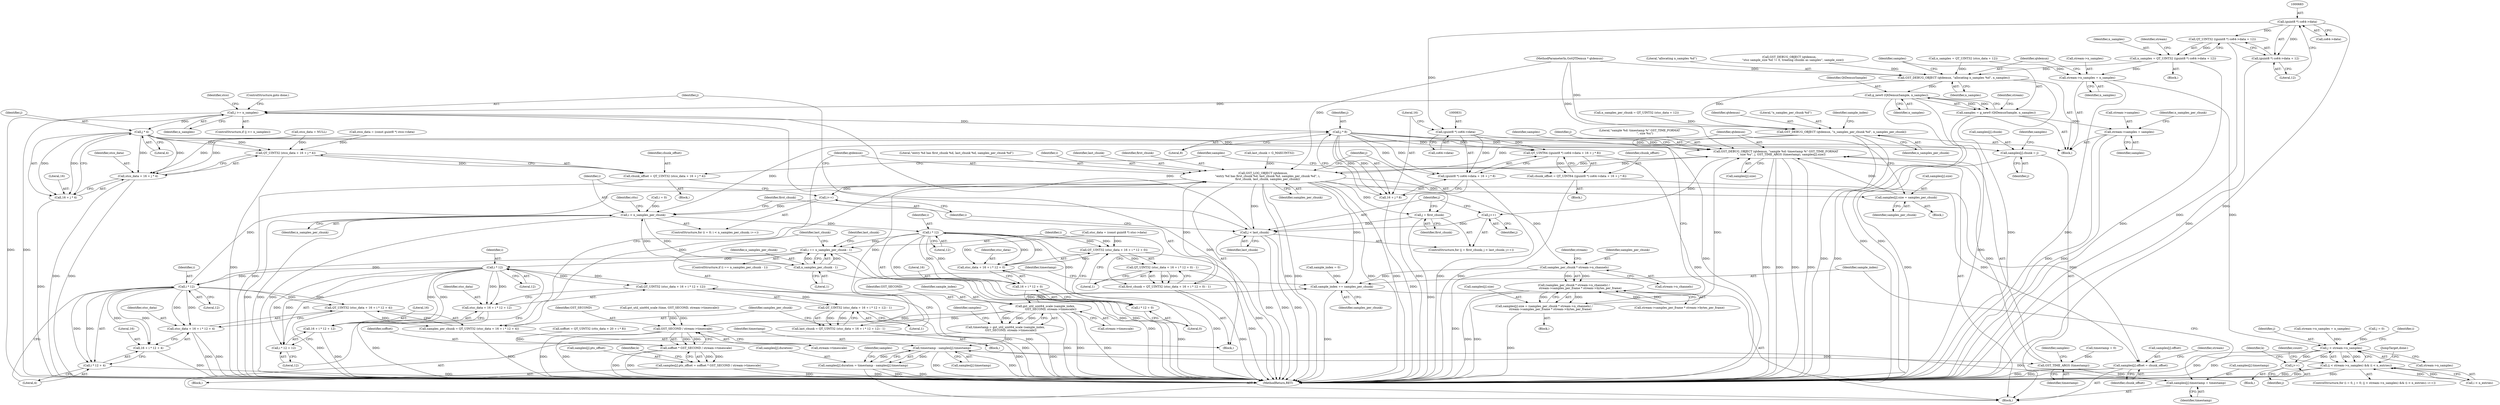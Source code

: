 digraph "0_gstreamer_bdc20b9baf13564d9a061343416395f8f9a92b53@pointer" {
"1000682" [label="(Call,(guint8 *) co64->data)"];
"1000680" [label="(Call,QT_UINT32 ((guint8 *) co64->data + 12))"];
"1000678" [label="(Call,n_samples = QT_UINT32 ((guint8 *) co64->data + 12))"];
"1000688" [label="(Call,stream->n_samples = n_samples)"];
"1000973" [label="(Call,j < stream->n_samples)"];
"1000972" [label="(Call,(j < stream->n_samples) && (i < n_entries))"];
"1001014" [label="(Call,j++)"];
"1000693" [label="(Call,GST_DEBUG_OBJECT (qtdemux, \"allocating n_samples %d\", n_samples))"];
"1000699" [label="(Call,g_new0 (QtDemuxSample, n_samples))"];
"1000697" [label="(Call,samples = g_new0 (QtDemuxSample, n_samples))"];
"1000702" [label="(Call,stream->samples = samples)"];
"1000807" [label="(Call,j >= n_samples)"];
"1000821" [label="(Call,j * 4)"];
"1000816" [label="(Call,QT_UINT32 (stco_data + 16 + j * 4))"];
"1000814" [label="(Call,chunk_offset = QT_UINT32 (stco_data + 16 + j * 4))"];
"1000847" [label="(Call,samples[j].offset = chunk_offset)"];
"1000817" [label="(Call,stco_data + 16 + j * 4)"];
"1000819" [label="(Call,16 + j * 4)"];
"1000840" [label="(Call,samples[j].chunk = j)"];
"1000891" [label="(Call,GST_DEBUG_OBJECT (qtdemux, \"sample %d: timestamp %\" GST_TIME_FORMAT\n            \", size %u\", j, GST_TIME_ARGS (timestamp), samples[j].size))"];
"1000788" [label="(Call,GST_LOG_OBJECT (qtdemux,\n          \"entry %d has first_chunk %d, last_chunk %d, samples_per_chunk %d\", i,\n          first_chunk, last_chunk, samples_per_chunk))"];
"1000730" [label="(Call,i++)"];
"1000727" [label="(Call,i < n_samples_per_chunk)"];
"1000745" [label="(Call,i * 12)"];
"1000739" [label="(Call,QT_UINT32 (stsc_data + 16 + i * 12 + 0))"];
"1000738" [label="(Call,QT_UINT32 (stsc_data + 16 + i * 12 + 0) - 1)"];
"1000736" [label="(Call,first_chunk = QT_UINT32 (stsc_data + 16 + i * 12 + 0) - 1)"];
"1000740" [label="(Call,stsc_data + 16 + i * 12 + 0)"];
"1000742" [label="(Call,16 + i * 12 + 0)"];
"1000744" [label="(Call,i * 12 + 0)"];
"1000751" [label="(Call,i == n_samples_per_chunk - 1)"];
"1000771" [label="(Call,i * 12)"];
"1000765" [label="(Call,QT_UINT32 (stsc_data + 16 + i * 12 + 12))"];
"1000764" [label="(Call,QT_UINT32 (stsc_data + 16 + i * 12 + 12) - 1)"];
"1000762" [label="(Call,last_chunk = QT_UINT32 (stsc_data + 16 + i * 12 + 12) - 1)"];
"1000766" [label="(Call,stsc_data + 16 + i * 12 + 12)"];
"1000768" [label="(Call,16 + i * 12 + 12)"];
"1000770" [label="(Call,i * 12 + 12)"];
"1000784" [label="(Call,i * 12)"];
"1000778" [label="(Call,QT_UINT32 (stsc_data + 16 + i * 12 + 4))"];
"1000776" [label="(Call,samples_per_chunk = QT_UINT32 (stsc_data + 16 + i * 12 + 4))"];
"1000779" [label="(Call,stsc_data + 16 + i * 12 + 4)"];
"1000781" [label="(Call,16 + i * 12 + 4)"];
"1000783" [label="(Call,i * 12 + 4)"];
"1000753" [label="(Call,n_samples_per_chunk - 1)"];
"1000796" [label="(Call,j = first_chunk)"];
"1000799" [label="(Call,j < last_chunk)"];
"1000870" [label="(Call,samples_per_chunk * stream->n_channels)"];
"1000869" [label="(Call,(samples_per_chunk * stream->n_channels) /\n              stream->samples_per_frame * stream->bytes_per_frame)"];
"1000863" [label="(Call,samples[j].size = (samples_per_chunk * stream->n_channels) /\n              stream->samples_per_frame * stream->bytes_per_frame)"];
"1000909" [label="(Call,sample_index += samples_per_chunk)"];
"1000914" [label="(Call,gst_util_uint64_scale (sample_index,\n            GST_SECOND, stream->timescale))"];
"1000912" [label="(Call,timestamp = gst_util_uint64_scale (sample_index,\n            GST_SECOND, stream->timescale))"];
"1000926" [label="(Call,timestamp - samples[j].timestamp)"];
"1000895" [label="(Call,GST_TIME_ARGS (timestamp))"];
"1000902" [label="(Call,samples[j].timestamp = timestamp)"];
"1000920" [label="(Call,samples[j].duration = timestamp - samples[j].timestamp)"];
"1001025" [label="(Call,GST_SECOND / stream->timescale)"];
"1001023" [label="(Call,soffset * GST_SECOND / stream->timescale)"];
"1001017" [label="(Call,samples[j].pts_offset = soffset * GST_SECOND / stream->timescale)"];
"1000884" [label="(Call,samples[j].size = samples_per_chunk)"];
"1000802" [label="(Call,j++)"];
"1000837" [label="(Call,j * 8)"];
"1000828" [label="(Call,QT_UINT64 ((guint8 *) co64->data + 16 + j * 8))"];
"1000826" [label="(Call,chunk_offset = QT_UINT64 ((guint8 *) co64->data + 16 + j * 8))"];
"1000829" [label="(Call,(guint8 *) co64->data + 16 + j * 8)"];
"1000835" [label="(Call,16 + j * 8)"];
"1000713" [label="(Call,GST_DEBUG_OBJECT (qtdemux, \"n_samples_per_chunk %d\", n_samples_per_chunk))"];
"1000681" [label="(Call,(guint8 *) co64->data + 12)"];
"1000830" [label="(Call,(guint8 *) co64->data)"];
"1000697" [label="(Call,samples = g_new0 (QtDemuxSample, n_samples))"];
"1000678" [label="(Call,n_samples = QT_UINT32 ((guint8 *) co64->data + 12))"];
"1001017" [label="(Call,samples[j].pts_offset = soffset * GST_SECOND / stream->timescale)"];
"1000869" [label="(Call,(samples_per_chunk * stream->n_channels) /\n              stream->samples_per_frame * stream->bytes_per_frame)"];
"1000790" [label="(Literal,\"entry %d has first_chunk %d, last_chunk %d, samples_per_chunk %d\")"];
"1000780" [label="(Identifier,stsc_data)"];
"1000979" [label="(Identifier,i)"];
"1000707" [label="(Call,n_samples_per_chunk = QT_UINT32 (stsc_data + 12))"];
"1000816" [label="(Call,QT_UINT32 (stco_data + 16 + j * 4))"];
"1000915" [label="(Identifier,sample_index)"];
"1000923" [label="(Identifier,samples)"];
"1000777" [label="(Identifier,samples_per_chunk)"];
"1000682" [label="(Call,(guint8 *) co64->data)"];
"1000772" [label="(Identifier,i)"];
"1000830" [label="(Call,(guint8 *) co64->data)"];
"1000818" [label="(Identifier,stco_data)"];
"1000899" [label="(Identifier,samples)"];
"1000875" [label="(Call,stream->samples_per_frame * stream->bytes_per_frame)"];
"1000750" [label="(ControlStructure,if (i == n_samples_per_chunk - 1))"];
"1000717" [label="(Call,sample_index = 0)"];
"1000698" [label="(Identifier,samples)"];
"1000704" [label="(Identifier,stream)"];
"1000795" [label="(ControlStructure,for (j = first_chunk; j < last_chunk; j++))"];
"1001026" [label="(Identifier,GST_SECOND)"];
"1000689" [label="(Call,stream->n_samples)"];
"1000699" [label="(Call,g_new0 (QtDemuxSample, n_samples))"];
"1000917" [label="(Call,stream->timescale)"];
"1000994" [label="(Call,soffset = QT_UINT32 (ctts_data + 20 + i * 8))"];
"1000810" [label="(ControlStructure,goto done;)"];
"1000804" [label="(Block,)"];
"1000677" [label="(Block,)"];
"1000903" [label="(Call,samples[j].timestamp)"];
"1000964" [label="(ControlStructure,for (i = 0, j = 0; (j < stream->n_samples) && (i < n_entries); i++))"];
"1000892" [label="(Identifier,qtdemux)"];
"1000853" [label="(Identifier,chunk_offset)"];
"1000801" [label="(Identifier,last_chunk)"];
"1000843" [label="(Identifier,samples)"];
"1000909" [label="(Call,sample_index += samples_per_chunk)"];
"1000663" [label="(Call,GST_DEBUG_OBJECT (qtdemux,\n        \"stsz sample_size %d != 0, treating chunks as samples\", sample_size))"];
"1000789" [label="(Identifier,qtdemux)"];
"1000771" [label="(Call,i * 12)"];
"1000840" [label="(Call,samples[j].chunk = j)"];
"1000817" [label="(Call,stco_data + 16 + j * 4)"];
"1000794" [label="(Identifier,samples_per_chunk)"];
"1000716" [label="(Identifier,n_samples_per_chunk)"];
"1000118" [label="(MethodParameterIn,GstQTDemux * qtdemux)"];
"1000702" [label="(Call,stream->samples = samples)"];
"1000806" [label="(ControlStructure,if (j >= n_samples))"];
"1000847" [label="(Call,samples[j].offset = chunk_offset)"];
"1000974" [label="(Identifier,j)"];
"1000820" [label="(Literal,16)"];
"1001018" [label="(Call,samples[j].pts_offset)"];
"1000755" [label="(Literal,1)"];
"1000736" [label="(Call,first_chunk = QT_UINT32 (stsc_data + 16 + i * 12 + 0) - 1)"];
"1000723" [label="(ControlStructure,for (i = 0; i < n_samples_per_chunk; i++))"];
"1000693" [label="(Call,GST_DEBUG_OBJECT (qtdemux, \"allocating n_samples %d\", n_samples))"];
"1000814" [label="(Call,chunk_offset = QT_UINT32 (stco_data + 16 + j * 4))"];
"1000732" [label="(Block,)"];
"1000243" [label="(Call,stream->n_samples = n_samples)"];
"1000895" [label="(Call,GST_TIME_ARGS (timestamp))"];
"1000913" [label="(Identifier,timestamp)"];
"1000679" [label="(Identifier,n_samples)"];
"1000863" [label="(Call,samples[j].size = (samples_per_chunk * stream->n_channels) /\n              stream->samples_per_frame * stream->bytes_per_frame)"];
"1000793" [label="(Identifier,last_chunk)"];
"1000687" [label="(Literal,12)"];
"1000978" [label="(Call,i < n_entries)"];
"1000897" [label="(Call,samples[j].size)"];
"1000973" [label="(Call,j < stream->n_samples)"];
"1000784" [label="(Call,i * 12)"];
"1000782" [label="(Literal,16)"];
"1000681" [label="(Call,(guint8 *) co64->data + 12)"];
"1000835" [label="(Call,16 + j * 8)"];
"1000761" [label="(Block,)"];
"1000902" [label="(Call,samples[j].timestamp = timestamp)"];
"1000742" [label="(Call,16 + i * 12 + 0)"];
"1000714" [label="(Identifier,qtdemux)"];
"1000862" [label="(Block,)"];
"1000916" [label="(Identifier,GST_SECOND)"];
"1000767" [label="(Identifier,stsc_data)"];
"1001014" [label="(Call,j++)"];
"1000695" [label="(Literal,\"allocating n_samples %d\")"];
"1000731" [label="(Identifier,i)"];
"1000769" [label="(Literal,16)"];
"1000752" [label="(Identifier,i)"];
"1000715" [label="(Literal,\"n_samples_per_chunk %d\")"];
"1000746" [label="(Identifier,i)"];
"1000826" [label="(Call,chunk_offset = QT_UINT64 ((guint8 *) co64->data + 16 + j * 8))"];
"1000770" [label="(Call,i * 12 + 12)"];
"1000797" [label="(Identifier,j)"];
"1001024" [label="(Identifier,soffset)"];
"1000743" [label="(Literal,16)"];
"1000846" [label="(Identifier,j)"];
"1000905" [label="(Identifier,samples)"];
"1000975" [label="(Call,stream->n_samples)"];
"1000662" [label="(Block,)"];
"1000890" [label="(Identifier,samples_per_chunk)"];
"1000921" [label="(Call,samples[j].duration)"];
"1000762" [label="(Call,last_chunk = QT_UINT32 (stsc_data + 16 + i * 12 + 12) - 1)"];
"1000739" [label="(Call,QT_UINT32 (stsc_data + 16 + i * 12 + 0))"];
"1000912" [label="(Call,timestamp = gst_util_uint64_scale (sample_index,\n            GST_SECOND, stream->timescale))"];
"1000872" [label="(Call,stream->n_channels)"];
"1000812" [label="(Identifier,stco)"];
"1000792" [label="(Identifier,first_chunk)"];
"1001025" [label="(Call,GST_SECOND / stream->timescale)"];
"1000841" [label="(Call,samples[j].chunk)"];
"1000773" [label="(Literal,12)"];
"1000774" [label="(Literal,12)"];
"1000690" [label="(Identifier,stream)"];
"1000688" [label="(Call,stream->n_samples = n_samples)"];
"1000850" [label="(Identifier,samples)"];
"1000753" [label="(Call,n_samples_per_chunk - 1)"];
"1000708" [label="(Identifier,n_samples_per_chunk)"];
"1001030" [label="(JumpTarget,done:)"];
"1000786" [label="(Literal,12)"];
"1000800" [label="(Identifier,j)"];
"1000808" [label="(Identifier,j)"];
"1000727" [label="(Call,i < n_samples_per_chunk)"];
"1000741" [label="(Identifier,stsc_data)"];
"1000798" [label="(Identifier,first_chunk)"];
"1000825" [label="(Block,)"];
"1000827" [label="(Identifier,chunk_offset)"];
"1001044" [label="(MethodReturn,RET)"];
"1000891" [label="(Call,GST_DEBUG_OBJECT (qtdemux, \"sample %d: timestamp %\" GST_TIME_FORMAT\n            \", size %u\", j, GST_TIME_ARGS (timestamp), samples[j].size))"];
"1000828" [label="(Call,QT_UINT64 ((guint8 *) co64->data + 16 + j * 8))"];
"1000692" [label="(Identifier,n_samples)"];
"1000942" [label="(Identifier,ctts)"];
"1000188" [label="(Call,stco_data = (const guint8 *) stco->data)"];
"1000713" [label="(Call,GST_DEBUG_OBJECT (qtdemux, \"n_samples_per_chunk %d\", n_samples_per_chunk))"];
"1000926" [label="(Call,timestamp - samples[j].timestamp)"];
"1000737" [label="(Identifier,first_chunk)"];
"1000729" [label="(Identifier,n_samples_per_chunk)"];
"1000783" [label="(Call,i * 12 + 4)"];
"1000567" [label="(Call,gst_util_uint64_scale (time, GST_SECOND, stream->timescale))"];
"1000738" [label="(Call,QT_UINT32 (stsc_data + 16 + i * 12 + 0) - 1)"];
"1000819" [label="(Call,16 + j * 4)"];
"1000822" [label="(Identifier,j)"];
"1000807" [label="(Call,j >= n_samples)"];
"1000927" [label="(Identifier,timestamp)"];
"1000778" [label="(Call,QT_UINT32 (stsc_data + 16 + i * 12 + 4))"];
"1000871" [label="(Identifier,samples_per_chunk)"];
"1000775" [label="(Literal,1)"];
"1000896" [label="(Identifier,timestamp)"];
"1000700" [label="(Identifier,QtDemuxSample)"];
"1000153" [label="(Call,stsc_data = (const guint8 *) stsc->data)"];
"1000758" [label="(Identifier,last_chunk)"];
"1000823" [label="(Literal,4)"];
"1000796" [label="(Call,j = first_chunk)"];
"1000728" [label="(Identifier,i)"];
"1000799" [label="(Call,j < last_chunk)"];
"1001009" [label="(Identifier,k)"];
"1000791" [label="(Identifier,i)"];
"1001015" [label="(Identifier,j)"];
"1000757" [label="(Call,last_chunk = G_MAXUINT32)"];
"1000914" [label="(Call,gst_util_uint64_scale (sample_index,\n            GST_SECOND, stream->timescale))"];
"1000680" [label="(Call,QT_UINT32 ((guint8 *) co64->data + 12))"];
"1000766" [label="(Call,stsc_data + 16 + i * 12 + 12)"];
"1000920" [label="(Call,samples[j].duration = timestamp - samples[j].timestamp)"];
"1000936" [label="(Identifier,samples)"];
"1000877" [label="(Identifier,stream)"];
"1000883" [label="(Block,)"];
"1000864" [label="(Call,samples[j].size)"];
"1000839" [label="(Literal,8)"];
"1000832" [label="(Call,co64->data)"];
"1000969" [label="(Call,j = 0)"];
"1000197" [label="(Call,stco_data = NULL)"];
"1000768" [label="(Call,16 + i * 12 + 12)"];
"1000809" [label="(Identifier,n_samples)"];
"1000779" [label="(Call,stsc_data + 16 + i * 12 + 4)"];
"1000765" [label="(Call,QT_UINT32 (stsc_data + 16 + i * 12 + 12))"];
"1000781" [label="(Call,16 + i * 12 + 4)"];
"1000911" [label="(Identifier,samples_per_chunk)"];
"1000821" [label="(Call,j * 4)"];
"1000749" [label="(Literal,1)"];
"1000706" [label="(Identifier,samples)"];
"1000745" [label="(Call,i * 12)"];
"1000894" [label="(Identifier,j)"];
"1000785" [label="(Identifier,i)"];
"1000696" [label="(Identifier,n_samples)"];
"1000870" [label="(Call,samples_per_chunk * stream->n_channels)"];
"1000813" [label="(Block,)"];
"1000730" [label="(Call,i++)"];
"1000720" [label="(Call,timestamp = 0)"];
"1000803" [label="(Identifier,j)"];
"1000754" [label="(Identifier,n_samples_per_chunk)"];
"1000848" [label="(Call,samples[j].offset)"];
"1000724" [label="(Call,i = 0)"];
"1000747" [label="(Literal,12)"];
"1000751" [label="(Call,i == n_samples_per_chunk - 1)"];
"1000836" [label="(Literal,16)"];
"1000884" [label="(Call,samples[j].size = samples_per_chunk)"];
"1000776" [label="(Call,samples_per_chunk = QT_UINT32 (stsc_data + 16 + i * 12 + 4))"];
"1000893" [label="(Literal,\"sample %d: timestamp %\" GST_TIME_FORMAT\n            \", size %u\")"];
"1000701" [label="(Identifier,n_samples)"];
"1001013" [label="(Identifier,k)"];
"1000838" [label="(Identifier,j)"];
"1000908" [label="(Identifier,timestamp)"];
"1000802" [label="(Call,j++)"];
"1000857" [label="(Identifier,stream)"];
"1000670" [label="(Call,n_samples = QT_UINT32 (stco_data + 12))"];
"1000815" [label="(Identifier,chunk_offset)"];
"1000788" [label="(Call,GST_LOG_OBJECT (qtdemux,\n          \"entry %d has first_chunk %d, last_chunk %d, samples_per_chunk %d\", i,\n          first_chunk, last_chunk, samples_per_chunk))"];
"1000763" [label="(Identifier,last_chunk)"];
"1000910" [label="(Identifier,sample_index)"];
"1001023" [label="(Call,soffset * GST_SECOND / stream->timescale)"];
"1000787" [label="(Literal,4)"];
"1000928" [label="(Call,samples[j].timestamp)"];
"1000748" [label="(Literal,0)"];
"1000885" [label="(Call,samples[j].size)"];
"1000694" [label="(Identifier,qtdemux)"];
"1001011" [label="(Block,)"];
"1001027" [label="(Call,stream->timescale)"];
"1000829" [label="(Call,(guint8 *) co64->data + 16 + j * 8)"];
"1000985" [label="(Identifier,count)"];
"1000703" [label="(Call,stream->samples)"];
"1001016" [label="(Block,)"];
"1000718" [label="(Identifier,sample_index)"];
"1000684" [label="(Call,co64->data)"];
"1000972" [label="(Call,(j < stream->n_samples) && (i < n_entries))"];
"1000837" [label="(Call,j * 8)"];
"1000744" [label="(Call,i * 12 + 0)"];
"1000764" [label="(Call,QT_UINT32 (stsc_data + 16 + i * 12 + 12) - 1)"];
"1000740" [label="(Call,stsc_data + 16 + i * 12 + 0)"];
"1000682" -> "1000681"  [label="AST: "];
"1000682" -> "1000684"  [label="CFG: "];
"1000683" -> "1000682"  [label="AST: "];
"1000684" -> "1000682"  [label="AST: "];
"1000687" -> "1000682"  [label="CFG: "];
"1000682" -> "1001044"  [label="DDG: "];
"1000682" -> "1000680"  [label="DDG: "];
"1000682" -> "1000681"  [label="DDG: "];
"1000682" -> "1000830"  [label="DDG: "];
"1000680" -> "1000678"  [label="AST: "];
"1000680" -> "1000681"  [label="CFG: "];
"1000681" -> "1000680"  [label="AST: "];
"1000678" -> "1000680"  [label="CFG: "];
"1000680" -> "1001044"  [label="DDG: "];
"1000680" -> "1000678"  [label="DDG: "];
"1000678" -> "1000677"  [label="AST: "];
"1000679" -> "1000678"  [label="AST: "];
"1000690" -> "1000678"  [label="CFG: "];
"1000678" -> "1001044"  [label="DDG: "];
"1000678" -> "1000688"  [label="DDG: "];
"1000678" -> "1000693"  [label="DDG: "];
"1000688" -> "1000662"  [label="AST: "];
"1000688" -> "1000692"  [label="CFG: "];
"1000689" -> "1000688"  [label="AST: "];
"1000692" -> "1000688"  [label="AST: "];
"1000694" -> "1000688"  [label="CFG: "];
"1000688" -> "1001044"  [label="DDG: "];
"1000670" -> "1000688"  [label="DDG: "];
"1000688" -> "1000973"  [label="DDG: "];
"1000973" -> "1000972"  [label="AST: "];
"1000973" -> "1000975"  [label="CFG: "];
"1000974" -> "1000973"  [label="AST: "];
"1000975" -> "1000973"  [label="AST: "];
"1000979" -> "1000973"  [label="CFG: "];
"1000972" -> "1000973"  [label="CFG: "];
"1000973" -> "1001044"  [label="DDG: "];
"1000973" -> "1001044"  [label="DDG: "];
"1000973" -> "1000972"  [label="DDG: "];
"1000973" -> "1000972"  [label="DDG: "];
"1001014" -> "1000973"  [label="DDG: "];
"1000969" -> "1000973"  [label="DDG: "];
"1000243" -> "1000973"  [label="DDG: "];
"1000973" -> "1001014"  [label="DDG: "];
"1000972" -> "1000964"  [label="AST: "];
"1000972" -> "1000978"  [label="CFG: "];
"1000978" -> "1000972"  [label="AST: "];
"1000985" -> "1000972"  [label="CFG: "];
"1001030" -> "1000972"  [label="CFG: "];
"1000972" -> "1001044"  [label="DDG: "];
"1000972" -> "1001044"  [label="DDG: "];
"1000972" -> "1001044"  [label="DDG: "];
"1000978" -> "1000972"  [label="DDG: "];
"1000978" -> "1000972"  [label="DDG: "];
"1001014" -> "1001011"  [label="AST: "];
"1001014" -> "1001015"  [label="CFG: "];
"1001015" -> "1001014"  [label="AST: "];
"1001009" -> "1001014"  [label="CFG: "];
"1000693" -> "1000662"  [label="AST: "];
"1000693" -> "1000696"  [label="CFG: "];
"1000694" -> "1000693"  [label="AST: "];
"1000695" -> "1000693"  [label="AST: "];
"1000696" -> "1000693"  [label="AST: "];
"1000698" -> "1000693"  [label="CFG: "];
"1000693" -> "1001044"  [label="DDG: "];
"1000663" -> "1000693"  [label="DDG: "];
"1000118" -> "1000693"  [label="DDG: "];
"1000670" -> "1000693"  [label="DDG: "];
"1000693" -> "1000699"  [label="DDG: "];
"1000693" -> "1000713"  [label="DDG: "];
"1000699" -> "1000697"  [label="AST: "];
"1000699" -> "1000701"  [label="CFG: "];
"1000700" -> "1000699"  [label="AST: "];
"1000701" -> "1000699"  [label="AST: "];
"1000697" -> "1000699"  [label="CFG: "];
"1000699" -> "1001044"  [label="DDG: "];
"1000699" -> "1001044"  [label="DDG: "];
"1000699" -> "1000697"  [label="DDG: "];
"1000699" -> "1000697"  [label="DDG: "];
"1000699" -> "1000807"  [label="DDG: "];
"1000697" -> "1000662"  [label="AST: "];
"1000698" -> "1000697"  [label="AST: "];
"1000704" -> "1000697"  [label="CFG: "];
"1000697" -> "1001044"  [label="DDG: "];
"1000697" -> "1000702"  [label="DDG: "];
"1000702" -> "1000662"  [label="AST: "];
"1000702" -> "1000706"  [label="CFG: "];
"1000703" -> "1000702"  [label="AST: "];
"1000706" -> "1000702"  [label="AST: "];
"1000708" -> "1000702"  [label="CFG: "];
"1000702" -> "1001044"  [label="DDG: "];
"1000702" -> "1001044"  [label="DDG: "];
"1000807" -> "1000806"  [label="AST: "];
"1000807" -> "1000809"  [label="CFG: "];
"1000808" -> "1000807"  [label="AST: "];
"1000809" -> "1000807"  [label="AST: "];
"1000810" -> "1000807"  [label="CFG: "];
"1000812" -> "1000807"  [label="CFG: "];
"1000807" -> "1001044"  [label="DDG: "];
"1000807" -> "1001044"  [label="DDG: "];
"1000807" -> "1001044"  [label="DDG: "];
"1000799" -> "1000807"  [label="DDG: "];
"1000807" -> "1000821"  [label="DDG: "];
"1000807" -> "1000837"  [label="DDG: "];
"1000821" -> "1000819"  [label="AST: "];
"1000821" -> "1000823"  [label="CFG: "];
"1000822" -> "1000821"  [label="AST: "];
"1000823" -> "1000821"  [label="AST: "];
"1000819" -> "1000821"  [label="CFG: "];
"1000821" -> "1000816"  [label="DDG: "];
"1000821" -> "1000816"  [label="DDG: "];
"1000821" -> "1000817"  [label="DDG: "];
"1000821" -> "1000817"  [label="DDG: "];
"1000821" -> "1000819"  [label="DDG: "];
"1000821" -> "1000819"  [label="DDG: "];
"1000821" -> "1000840"  [label="DDG: "];
"1000821" -> "1000891"  [label="DDG: "];
"1000816" -> "1000814"  [label="AST: "];
"1000816" -> "1000817"  [label="CFG: "];
"1000817" -> "1000816"  [label="AST: "];
"1000814" -> "1000816"  [label="CFG: "];
"1000816" -> "1001044"  [label="DDG: "];
"1000816" -> "1000814"  [label="DDG: "];
"1000188" -> "1000816"  [label="DDG: "];
"1000197" -> "1000816"  [label="DDG: "];
"1000814" -> "1000813"  [label="AST: "];
"1000815" -> "1000814"  [label="AST: "];
"1000843" -> "1000814"  [label="CFG: "];
"1000814" -> "1001044"  [label="DDG: "];
"1000814" -> "1000847"  [label="DDG: "];
"1000847" -> "1000804"  [label="AST: "];
"1000847" -> "1000853"  [label="CFG: "];
"1000848" -> "1000847"  [label="AST: "];
"1000853" -> "1000847"  [label="AST: "];
"1000857" -> "1000847"  [label="CFG: "];
"1000847" -> "1001044"  [label="DDG: "];
"1000847" -> "1001044"  [label="DDG: "];
"1000826" -> "1000847"  [label="DDG: "];
"1000817" -> "1000819"  [label="CFG: "];
"1000818" -> "1000817"  [label="AST: "];
"1000819" -> "1000817"  [label="AST: "];
"1000817" -> "1001044"  [label="DDG: "];
"1000817" -> "1001044"  [label="DDG: "];
"1000188" -> "1000817"  [label="DDG: "];
"1000197" -> "1000817"  [label="DDG: "];
"1000820" -> "1000819"  [label="AST: "];
"1000819" -> "1001044"  [label="DDG: "];
"1000840" -> "1000804"  [label="AST: "];
"1000840" -> "1000846"  [label="CFG: "];
"1000841" -> "1000840"  [label="AST: "];
"1000846" -> "1000840"  [label="AST: "];
"1000850" -> "1000840"  [label="CFG: "];
"1000840" -> "1001044"  [label="DDG: "];
"1000837" -> "1000840"  [label="DDG: "];
"1000891" -> "1000804"  [label="AST: "];
"1000891" -> "1000897"  [label="CFG: "];
"1000892" -> "1000891"  [label="AST: "];
"1000893" -> "1000891"  [label="AST: "];
"1000894" -> "1000891"  [label="AST: "];
"1000895" -> "1000891"  [label="AST: "];
"1000897" -> "1000891"  [label="AST: "];
"1000905" -> "1000891"  [label="CFG: "];
"1000891" -> "1001044"  [label="DDG: "];
"1000891" -> "1001044"  [label="DDG: "];
"1000891" -> "1001044"  [label="DDG: "];
"1000891" -> "1001044"  [label="DDG: "];
"1000891" -> "1000788"  [label="DDG: "];
"1000891" -> "1000802"  [label="DDG: "];
"1000788" -> "1000891"  [label="DDG: "];
"1000118" -> "1000891"  [label="DDG: "];
"1000837" -> "1000891"  [label="DDG: "];
"1000895" -> "1000891"  [label="DDG: "];
"1000884" -> "1000891"  [label="DDG: "];
"1000863" -> "1000891"  [label="DDG: "];
"1000788" -> "1000732"  [label="AST: "];
"1000788" -> "1000794"  [label="CFG: "];
"1000789" -> "1000788"  [label="AST: "];
"1000790" -> "1000788"  [label="AST: "];
"1000791" -> "1000788"  [label="AST: "];
"1000792" -> "1000788"  [label="AST: "];
"1000793" -> "1000788"  [label="AST: "];
"1000794" -> "1000788"  [label="AST: "];
"1000797" -> "1000788"  [label="CFG: "];
"1000788" -> "1001044"  [label="DDG: "];
"1000788" -> "1001044"  [label="DDG: "];
"1000788" -> "1001044"  [label="DDG: "];
"1000788" -> "1001044"  [label="DDG: "];
"1000788" -> "1000730"  [label="DDG: "];
"1000713" -> "1000788"  [label="DDG: "];
"1000118" -> "1000788"  [label="DDG: "];
"1000784" -> "1000788"  [label="DDG: "];
"1000736" -> "1000788"  [label="DDG: "];
"1000757" -> "1000788"  [label="DDG: "];
"1000762" -> "1000788"  [label="DDG: "];
"1000776" -> "1000788"  [label="DDG: "];
"1000788" -> "1000796"  [label="DDG: "];
"1000788" -> "1000799"  [label="DDG: "];
"1000788" -> "1000870"  [label="DDG: "];
"1000788" -> "1000884"  [label="DDG: "];
"1000788" -> "1000909"  [label="DDG: "];
"1000730" -> "1000723"  [label="AST: "];
"1000730" -> "1000731"  [label="CFG: "];
"1000731" -> "1000730"  [label="AST: "];
"1000728" -> "1000730"  [label="CFG: "];
"1000730" -> "1000727"  [label="DDG: "];
"1000727" -> "1000723"  [label="AST: "];
"1000727" -> "1000729"  [label="CFG: "];
"1000728" -> "1000727"  [label="AST: "];
"1000729" -> "1000727"  [label="AST: "];
"1000737" -> "1000727"  [label="CFG: "];
"1000942" -> "1000727"  [label="CFG: "];
"1000727" -> "1001044"  [label="DDG: "];
"1000727" -> "1001044"  [label="DDG: "];
"1000727" -> "1001044"  [label="DDG: "];
"1000724" -> "1000727"  [label="DDG: "];
"1000753" -> "1000727"  [label="DDG: "];
"1000713" -> "1000727"  [label="DDG: "];
"1000727" -> "1000745"  [label="DDG: "];
"1000727" -> "1000753"  [label="DDG: "];
"1000745" -> "1000744"  [label="AST: "];
"1000745" -> "1000747"  [label="CFG: "];
"1000746" -> "1000745"  [label="AST: "];
"1000747" -> "1000745"  [label="AST: "];
"1000748" -> "1000745"  [label="CFG: "];
"1000745" -> "1000739"  [label="DDG: "];
"1000745" -> "1000739"  [label="DDG: "];
"1000745" -> "1000740"  [label="DDG: "];
"1000745" -> "1000740"  [label="DDG: "];
"1000745" -> "1000742"  [label="DDG: "];
"1000745" -> "1000742"  [label="DDG: "];
"1000745" -> "1000744"  [label="DDG: "];
"1000745" -> "1000744"  [label="DDG: "];
"1000745" -> "1000751"  [label="DDG: "];
"1000739" -> "1000738"  [label="AST: "];
"1000739" -> "1000740"  [label="CFG: "];
"1000740" -> "1000739"  [label="AST: "];
"1000749" -> "1000739"  [label="CFG: "];
"1000739" -> "1001044"  [label="DDG: "];
"1000739" -> "1000738"  [label="DDG: "];
"1000153" -> "1000739"  [label="DDG: "];
"1000738" -> "1000736"  [label="AST: "];
"1000738" -> "1000749"  [label="CFG: "];
"1000749" -> "1000738"  [label="AST: "];
"1000736" -> "1000738"  [label="CFG: "];
"1000738" -> "1001044"  [label="DDG: "];
"1000738" -> "1000736"  [label="DDG: "];
"1000738" -> "1000736"  [label="DDG: "];
"1000736" -> "1000732"  [label="AST: "];
"1000737" -> "1000736"  [label="AST: "];
"1000752" -> "1000736"  [label="CFG: "];
"1000736" -> "1001044"  [label="DDG: "];
"1000740" -> "1000742"  [label="CFG: "];
"1000741" -> "1000740"  [label="AST: "];
"1000742" -> "1000740"  [label="AST: "];
"1000740" -> "1001044"  [label="DDG: "];
"1000153" -> "1000740"  [label="DDG: "];
"1000742" -> "1000744"  [label="CFG: "];
"1000743" -> "1000742"  [label="AST: "];
"1000744" -> "1000742"  [label="AST: "];
"1000742" -> "1001044"  [label="DDG: "];
"1000744" -> "1000748"  [label="CFG: "];
"1000748" -> "1000744"  [label="AST: "];
"1000751" -> "1000750"  [label="AST: "];
"1000751" -> "1000753"  [label="CFG: "];
"1000752" -> "1000751"  [label="AST: "];
"1000753" -> "1000751"  [label="AST: "];
"1000758" -> "1000751"  [label="CFG: "];
"1000763" -> "1000751"  [label="CFG: "];
"1000751" -> "1001044"  [label="DDG: "];
"1000751" -> "1001044"  [label="DDG: "];
"1000753" -> "1000751"  [label="DDG: "];
"1000753" -> "1000751"  [label="DDG: "];
"1000751" -> "1000771"  [label="DDG: "];
"1000751" -> "1000784"  [label="DDG: "];
"1000771" -> "1000770"  [label="AST: "];
"1000771" -> "1000773"  [label="CFG: "];
"1000772" -> "1000771"  [label="AST: "];
"1000773" -> "1000771"  [label="AST: "];
"1000774" -> "1000771"  [label="CFG: "];
"1000771" -> "1000765"  [label="DDG: "];
"1000771" -> "1000765"  [label="DDG: "];
"1000771" -> "1000766"  [label="DDG: "];
"1000771" -> "1000766"  [label="DDG: "];
"1000771" -> "1000768"  [label="DDG: "];
"1000771" -> "1000768"  [label="DDG: "];
"1000771" -> "1000770"  [label="DDG: "];
"1000771" -> "1000770"  [label="DDG: "];
"1000771" -> "1000784"  [label="DDG: "];
"1000765" -> "1000764"  [label="AST: "];
"1000765" -> "1000766"  [label="CFG: "];
"1000766" -> "1000765"  [label="AST: "];
"1000775" -> "1000765"  [label="CFG: "];
"1000765" -> "1001044"  [label="DDG: "];
"1000765" -> "1000764"  [label="DDG: "];
"1000764" -> "1000762"  [label="AST: "];
"1000764" -> "1000775"  [label="CFG: "];
"1000775" -> "1000764"  [label="AST: "];
"1000762" -> "1000764"  [label="CFG: "];
"1000764" -> "1001044"  [label="DDG: "];
"1000764" -> "1000762"  [label="DDG: "];
"1000764" -> "1000762"  [label="DDG: "];
"1000762" -> "1000761"  [label="AST: "];
"1000763" -> "1000762"  [label="AST: "];
"1000777" -> "1000762"  [label="CFG: "];
"1000762" -> "1001044"  [label="DDG: "];
"1000766" -> "1000768"  [label="CFG: "];
"1000767" -> "1000766"  [label="AST: "];
"1000768" -> "1000766"  [label="AST: "];
"1000766" -> "1001044"  [label="DDG: "];
"1000768" -> "1000770"  [label="CFG: "];
"1000769" -> "1000768"  [label="AST: "];
"1000770" -> "1000768"  [label="AST: "];
"1000768" -> "1001044"  [label="DDG: "];
"1000770" -> "1000774"  [label="CFG: "];
"1000774" -> "1000770"  [label="AST: "];
"1000784" -> "1000783"  [label="AST: "];
"1000784" -> "1000786"  [label="CFG: "];
"1000785" -> "1000784"  [label="AST: "];
"1000786" -> "1000784"  [label="AST: "];
"1000787" -> "1000784"  [label="CFG: "];
"1000784" -> "1000778"  [label="DDG: "];
"1000784" -> "1000778"  [label="DDG: "];
"1000784" -> "1000779"  [label="DDG: "];
"1000784" -> "1000779"  [label="DDG: "];
"1000784" -> "1000781"  [label="DDG: "];
"1000784" -> "1000781"  [label="DDG: "];
"1000784" -> "1000783"  [label="DDG: "];
"1000784" -> "1000783"  [label="DDG: "];
"1000778" -> "1000776"  [label="AST: "];
"1000778" -> "1000779"  [label="CFG: "];
"1000779" -> "1000778"  [label="AST: "];
"1000776" -> "1000778"  [label="CFG: "];
"1000778" -> "1001044"  [label="DDG: "];
"1000778" -> "1000776"  [label="DDG: "];
"1000776" -> "1000732"  [label="AST: "];
"1000777" -> "1000776"  [label="AST: "];
"1000789" -> "1000776"  [label="CFG: "];
"1000776" -> "1001044"  [label="DDG: "];
"1000779" -> "1000781"  [label="CFG: "];
"1000780" -> "1000779"  [label="AST: "];
"1000781" -> "1000779"  [label="AST: "];
"1000779" -> "1001044"  [label="DDG: "];
"1000779" -> "1001044"  [label="DDG: "];
"1000781" -> "1000783"  [label="CFG: "];
"1000782" -> "1000781"  [label="AST: "];
"1000783" -> "1000781"  [label="AST: "];
"1000781" -> "1001044"  [label="DDG: "];
"1000783" -> "1000787"  [label="CFG: "];
"1000787" -> "1000783"  [label="AST: "];
"1000783" -> "1001044"  [label="DDG: "];
"1000753" -> "1000755"  [label="CFG: "];
"1000754" -> "1000753"  [label="AST: "];
"1000755" -> "1000753"  [label="AST: "];
"1000753" -> "1001044"  [label="DDG: "];
"1000796" -> "1000795"  [label="AST: "];
"1000796" -> "1000798"  [label="CFG: "];
"1000797" -> "1000796"  [label="AST: "];
"1000798" -> "1000796"  [label="AST: "];
"1000800" -> "1000796"  [label="CFG: "];
"1000796" -> "1001044"  [label="DDG: "];
"1000796" -> "1000799"  [label="DDG: "];
"1000799" -> "1000795"  [label="AST: "];
"1000799" -> "1000801"  [label="CFG: "];
"1000800" -> "1000799"  [label="AST: "];
"1000801" -> "1000799"  [label="AST: "];
"1000808" -> "1000799"  [label="CFG: "];
"1000731" -> "1000799"  [label="CFG: "];
"1000799" -> "1001044"  [label="DDG: "];
"1000799" -> "1001044"  [label="DDG: "];
"1000799" -> "1001044"  [label="DDG: "];
"1000802" -> "1000799"  [label="DDG: "];
"1000870" -> "1000869"  [label="AST: "];
"1000870" -> "1000872"  [label="CFG: "];
"1000871" -> "1000870"  [label="AST: "];
"1000872" -> "1000870"  [label="AST: "];
"1000877" -> "1000870"  [label="CFG: "];
"1000870" -> "1001044"  [label="DDG: "];
"1000870" -> "1000869"  [label="DDG: "];
"1000870" -> "1000869"  [label="DDG: "];
"1000870" -> "1000909"  [label="DDG: "];
"1000869" -> "1000863"  [label="AST: "];
"1000869" -> "1000875"  [label="CFG: "];
"1000875" -> "1000869"  [label="AST: "];
"1000863" -> "1000869"  [label="CFG: "];
"1000869" -> "1001044"  [label="DDG: "];
"1000869" -> "1001044"  [label="DDG: "];
"1000869" -> "1000863"  [label="DDG: "];
"1000869" -> "1000863"  [label="DDG: "];
"1000875" -> "1000869"  [label="DDG: "];
"1000875" -> "1000869"  [label="DDG: "];
"1000863" -> "1000862"  [label="AST: "];
"1000864" -> "1000863"  [label="AST: "];
"1000892" -> "1000863"  [label="CFG: "];
"1000863" -> "1001044"  [label="DDG: "];
"1000909" -> "1000804"  [label="AST: "];
"1000909" -> "1000911"  [label="CFG: "];
"1000910" -> "1000909"  [label="AST: "];
"1000911" -> "1000909"  [label="AST: "];
"1000913" -> "1000909"  [label="CFG: "];
"1000909" -> "1001044"  [label="DDG: "];
"1000717" -> "1000909"  [label="DDG: "];
"1000914" -> "1000909"  [label="DDG: "];
"1000909" -> "1000914"  [label="DDG: "];
"1000914" -> "1000912"  [label="AST: "];
"1000914" -> "1000917"  [label="CFG: "];
"1000915" -> "1000914"  [label="AST: "];
"1000916" -> "1000914"  [label="AST: "];
"1000917" -> "1000914"  [label="AST: "];
"1000912" -> "1000914"  [label="CFG: "];
"1000914" -> "1001044"  [label="DDG: "];
"1000914" -> "1001044"  [label="DDG: "];
"1000914" -> "1001044"  [label="DDG: "];
"1000914" -> "1000912"  [label="DDG: "];
"1000914" -> "1000912"  [label="DDG: "];
"1000914" -> "1000912"  [label="DDG: "];
"1000914" -> "1001025"  [label="DDG: "];
"1000914" -> "1001025"  [label="DDG: "];
"1000912" -> "1000804"  [label="AST: "];
"1000913" -> "1000912"  [label="AST: "];
"1000923" -> "1000912"  [label="CFG: "];
"1000912" -> "1001044"  [label="DDG: "];
"1000912" -> "1000926"  [label="DDG: "];
"1000926" -> "1000920"  [label="AST: "];
"1000926" -> "1000928"  [label="CFG: "];
"1000927" -> "1000926"  [label="AST: "];
"1000928" -> "1000926"  [label="AST: "];
"1000920" -> "1000926"  [label="CFG: "];
"1000926" -> "1001044"  [label="DDG: "];
"1000926" -> "1001044"  [label="DDG: "];
"1000926" -> "1000895"  [label="DDG: "];
"1000926" -> "1000920"  [label="DDG: "];
"1000926" -> "1000920"  [label="DDG: "];
"1000902" -> "1000926"  [label="DDG: "];
"1000895" -> "1000896"  [label="CFG: "];
"1000896" -> "1000895"  [label="AST: "];
"1000899" -> "1000895"  [label="CFG: "];
"1000720" -> "1000895"  [label="DDG: "];
"1000895" -> "1000902"  [label="DDG: "];
"1000902" -> "1000804"  [label="AST: "];
"1000902" -> "1000908"  [label="CFG: "];
"1000903" -> "1000902"  [label="AST: "];
"1000908" -> "1000902"  [label="AST: "];
"1000910" -> "1000902"  [label="CFG: "];
"1000920" -> "1000804"  [label="AST: "];
"1000921" -> "1000920"  [label="AST: "];
"1000936" -> "1000920"  [label="CFG: "];
"1000920" -> "1001044"  [label="DDG: "];
"1000920" -> "1001044"  [label="DDG: "];
"1001025" -> "1001023"  [label="AST: "];
"1001025" -> "1001027"  [label="CFG: "];
"1001026" -> "1001025"  [label="AST: "];
"1001027" -> "1001025"  [label="AST: "];
"1001023" -> "1001025"  [label="CFG: "];
"1001025" -> "1001044"  [label="DDG: "];
"1001025" -> "1001044"  [label="DDG: "];
"1001025" -> "1001023"  [label="DDG: "];
"1001025" -> "1001023"  [label="DDG: "];
"1000567" -> "1001025"  [label="DDG: "];
"1000567" -> "1001025"  [label="DDG: "];
"1001023" -> "1001017"  [label="AST: "];
"1001024" -> "1001023"  [label="AST: "];
"1001017" -> "1001023"  [label="CFG: "];
"1001023" -> "1001044"  [label="DDG: "];
"1001023" -> "1001044"  [label="DDG: "];
"1001023" -> "1001017"  [label="DDG: "];
"1001023" -> "1001017"  [label="DDG: "];
"1000994" -> "1001023"  [label="DDG: "];
"1001017" -> "1001016"  [label="AST: "];
"1001018" -> "1001017"  [label="AST: "];
"1001013" -> "1001017"  [label="CFG: "];
"1001017" -> "1001044"  [label="DDG: "];
"1001017" -> "1001044"  [label="DDG: "];
"1000884" -> "1000883"  [label="AST: "];
"1000884" -> "1000890"  [label="CFG: "];
"1000885" -> "1000884"  [label="AST: "];
"1000890" -> "1000884"  [label="AST: "];
"1000892" -> "1000884"  [label="CFG: "];
"1000802" -> "1000795"  [label="AST: "];
"1000802" -> "1000803"  [label="CFG: "];
"1000803" -> "1000802"  [label="AST: "];
"1000800" -> "1000802"  [label="CFG: "];
"1000837" -> "1000835"  [label="AST: "];
"1000837" -> "1000839"  [label="CFG: "];
"1000838" -> "1000837"  [label="AST: "];
"1000839" -> "1000837"  [label="AST: "];
"1000835" -> "1000837"  [label="CFG: "];
"1000837" -> "1000828"  [label="DDG: "];
"1000837" -> "1000828"  [label="DDG: "];
"1000837" -> "1000829"  [label="DDG: "];
"1000837" -> "1000829"  [label="DDG: "];
"1000837" -> "1000835"  [label="DDG: "];
"1000837" -> "1000835"  [label="DDG: "];
"1000828" -> "1000826"  [label="AST: "];
"1000828" -> "1000829"  [label="CFG: "];
"1000829" -> "1000828"  [label="AST: "];
"1000826" -> "1000828"  [label="CFG: "];
"1000828" -> "1001044"  [label="DDG: "];
"1000828" -> "1000826"  [label="DDG: "];
"1000830" -> "1000828"  [label="DDG: "];
"1000826" -> "1000825"  [label="AST: "];
"1000827" -> "1000826"  [label="AST: "];
"1000843" -> "1000826"  [label="CFG: "];
"1000826" -> "1001044"  [label="DDG: "];
"1000829" -> "1000835"  [label="CFG: "];
"1000830" -> "1000829"  [label="AST: "];
"1000835" -> "1000829"  [label="AST: "];
"1000829" -> "1001044"  [label="DDG: "];
"1000829" -> "1001044"  [label="DDG: "];
"1000830" -> "1000829"  [label="DDG: "];
"1000836" -> "1000835"  [label="AST: "];
"1000835" -> "1001044"  [label="DDG: "];
"1000713" -> "1000662"  [label="AST: "];
"1000713" -> "1000716"  [label="CFG: "];
"1000714" -> "1000713"  [label="AST: "];
"1000715" -> "1000713"  [label="AST: "];
"1000716" -> "1000713"  [label="AST: "];
"1000718" -> "1000713"  [label="CFG: "];
"1000713" -> "1001044"  [label="DDG: "];
"1000713" -> "1001044"  [label="DDG: "];
"1000118" -> "1000713"  [label="DDG: "];
"1000707" -> "1000713"  [label="DDG: "];
"1000681" -> "1000687"  [label="CFG: "];
"1000687" -> "1000681"  [label="AST: "];
"1000681" -> "1001044"  [label="DDG: "];
"1000830" -> "1000832"  [label="CFG: "];
"1000831" -> "1000830"  [label="AST: "];
"1000832" -> "1000830"  [label="AST: "];
"1000836" -> "1000830"  [label="CFG: "];
"1000830" -> "1001044"  [label="DDG: "];
}
